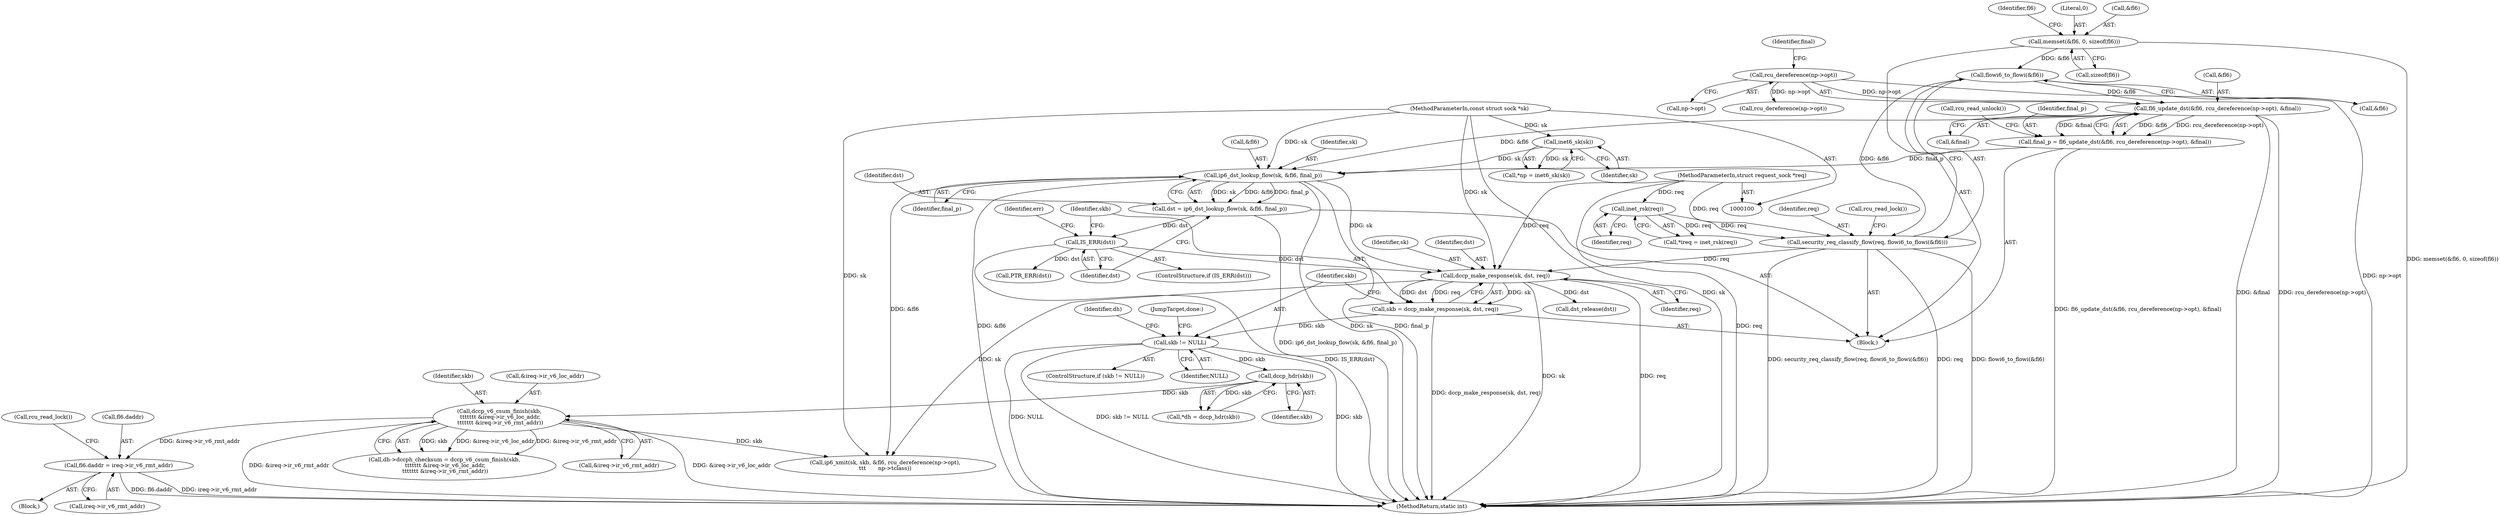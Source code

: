 digraph "0_linux_45f6fad84cc305103b28d73482b344d7f5b76f39_1@pointer" {
"1000243" [label="(Call,fl6.daddr = ireq->ir_v6_rmt_addr)"];
"1000233" [label="(Call,dccp_v6_csum_finish(skb,\n \t\t\t\t\t\t\t &ireq->ir_v6_loc_addr,\n \t\t\t\t\t\t\t &ireq->ir_v6_rmt_addr))"];
"1000227" [label="(Call,dccp_hdr(skb))"];
"1000220" [label="(Call,skb != NULL)"];
"1000213" [label="(Call,skb = dccp_make_response(sk, dst, req))"];
"1000215" [label="(Call,dccp_make_response(sk, dst, req))"];
"1000196" [label="(Call,ip6_dst_lookup_flow(sk, &fl6, final_p))"];
"1000112" [label="(Call,inet6_sk(sk))"];
"1000101" [label="(MethodParameterIn,const struct sock *sk)"];
"1000184" [label="(Call,fl6_update_dst(&fl6, rcu_dereference(np->opt), &final))"];
"1000178" [label="(Call,flowi6_to_flowi(&fl6))"];
"1000124" [label="(Call,memset(&fl6, 0, sizeof(fl6)))"];
"1000187" [label="(Call,rcu_dereference(np->opt))"];
"1000182" [label="(Call,final_p = fl6_update_dst(&fl6, rcu_dereference(np->opt), &final))"];
"1000202" [label="(Call,IS_ERR(dst))"];
"1000194" [label="(Call,dst = ip6_dst_lookup_flow(sk, &fl6, final_p))"];
"1000176" [label="(Call,security_req_classify_flow(req, flowi6_to_flowi(&fl6)))"];
"1000107" [label="(Call,inet_rsk(req))"];
"1000102" [label="(MethodParameterIn,struct request_sock *req)"];
"1000110" [label="(Call,*np = inet6_sk(sk))"];
"1000202" [label="(Call,IS_ERR(dst))"];
"1000182" [label="(Call,final_p = fl6_update_dst(&fl6, rcu_dereference(np->opt), &final))"];
"1000128" [label="(Call,sizeof(fl6))"];
"1000250" [label="(Call,rcu_read_lock())"];
"1000177" [label="(Identifier,req)"];
"1000113" [label="(Identifier,sk)"];
"1000227" [label="(Call,dccp_hdr(skb))"];
"1000220" [label="(Call,skb != NULL)"];
"1000178" [label="(Call,flowi6_to_flowi(&fl6))"];
"1000223" [label="(Block,)"];
"1000112" [label="(Call,inet6_sk(sk))"];
"1000107" [label="(Call,inet_rsk(req))"];
"1000124" [label="(Call,memset(&fl6, 0, sizeof(fl6)))"];
"1000270" [label="(JumpTarget,done:)"];
"1000207" [label="(Call,PTR_ERR(dst))"];
"1000247" [label="(Call,ireq->ir_v6_rmt_addr)"];
"1000214" [label="(Identifier,skb)"];
"1000194" [label="(Call,dst = ip6_dst_lookup_flow(sk, &fl6, final_p))"];
"1000184" [label="(Call,fl6_update_dst(&fl6, rcu_dereference(np->opt), &final))"];
"1000275" [label="(MethodReturn,static int)"];
"1000225" [label="(Call,*dh = dccp_hdr(skb))"];
"1000233" [label="(Call,dccp_v6_csum_finish(skb,\n \t\t\t\t\t\t\t &ireq->ir_v6_loc_addr,\n \t\t\t\t\t\t\t &ireq->ir_v6_rmt_addr))"];
"1000239" [label="(Call,&ireq->ir_v6_rmt_addr)"];
"1000235" [label="(Call,&ireq->ir_v6_loc_addr)"];
"1000213" [label="(Call,skb = dccp_make_response(sk, dst, req))"];
"1000228" [label="(Identifier,skb)"];
"1000218" [label="(Identifier,req)"];
"1000101" [label="(MethodParameterIn,const struct sock *sk)"];
"1000215" [label="(Call,dccp_make_response(sk, dst, req))"];
"1000216" [label="(Identifier,sk)"];
"1000197" [label="(Identifier,sk)"];
"1000187" [label="(Call,rcu_dereference(np->opt))"];
"1000271" [label="(Call,dst_release(dst))"];
"1000191" [label="(Call,&final)"];
"1000219" [label="(ControlStructure,if (skb != NULL))"];
"1000222" [label="(Identifier,NULL)"];
"1000102" [label="(MethodParameterIn,struct request_sock *req)"];
"1000132" [label="(Identifier,fl6)"];
"1000127" [label="(Literal,0)"];
"1000196" [label="(Call,ip6_dst_lookup_flow(sk, &fl6, final_p))"];
"1000203" [label="(Identifier,dst)"];
"1000176" [label="(Call,security_req_classify_flow(req, flowi6_to_flowi(&fl6)))"];
"1000193" [label="(Call,rcu_read_unlock())"];
"1000253" [label="(Call,ip6_xmit(sk, skb, &fl6, rcu_dereference(np->opt),\n\t\t\t       np->tclass))"];
"1000188" [label="(Call,np->opt)"];
"1000105" [label="(Call,*ireq = inet_rsk(req))"];
"1000244" [label="(Call,fl6.daddr)"];
"1000192" [label="(Identifier,final)"];
"1000217" [label="(Identifier,dst)"];
"1000234" [label="(Identifier,skb)"];
"1000221" [label="(Identifier,skb)"];
"1000183" [label="(Identifier,final_p)"];
"1000103" [label="(Block,)"];
"1000201" [label="(ControlStructure,if (IS_ERR(dst)))"];
"1000200" [label="(Identifier,final_p)"];
"1000243" [label="(Call,fl6.daddr = ireq->ir_v6_rmt_addr)"];
"1000108" [label="(Identifier,req)"];
"1000229" [label="(Call,dh->dccph_checksum = dccp_v6_csum_finish(skb,\n \t\t\t\t\t\t\t &ireq->ir_v6_loc_addr,\n \t\t\t\t\t\t\t &ireq->ir_v6_rmt_addr))"];
"1000125" [label="(Call,&fl6)"];
"1000206" [label="(Identifier,err)"];
"1000195" [label="(Identifier,dst)"];
"1000185" [label="(Call,&fl6)"];
"1000181" [label="(Call,rcu_read_lock())"];
"1000198" [label="(Call,&fl6)"];
"1000226" [label="(Identifier,dh)"];
"1000258" [label="(Call,rcu_dereference(np->opt))"];
"1000179" [label="(Call,&fl6)"];
"1000243" -> "1000223"  [label="AST: "];
"1000243" -> "1000247"  [label="CFG: "];
"1000244" -> "1000243"  [label="AST: "];
"1000247" -> "1000243"  [label="AST: "];
"1000250" -> "1000243"  [label="CFG: "];
"1000243" -> "1000275"  [label="DDG: fl6.daddr"];
"1000243" -> "1000275"  [label="DDG: ireq->ir_v6_rmt_addr"];
"1000233" -> "1000243"  [label="DDG: &ireq->ir_v6_rmt_addr"];
"1000233" -> "1000229"  [label="AST: "];
"1000233" -> "1000239"  [label="CFG: "];
"1000234" -> "1000233"  [label="AST: "];
"1000235" -> "1000233"  [label="AST: "];
"1000239" -> "1000233"  [label="AST: "];
"1000229" -> "1000233"  [label="CFG: "];
"1000233" -> "1000275"  [label="DDG: &ireq->ir_v6_rmt_addr"];
"1000233" -> "1000275"  [label="DDG: &ireq->ir_v6_loc_addr"];
"1000233" -> "1000229"  [label="DDG: skb"];
"1000233" -> "1000229"  [label="DDG: &ireq->ir_v6_loc_addr"];
"1000233" -> "1000229"  [label="DDG: &ireq->ir_v6_rmt_addr"];
"1000227" -> "1000233"  [label="DDG: skb"];
"1000233" -> "1000253"  [label="DDG: skb"];
"1000227" -> "1000225"  [label="AST: "];
"1000227" -> "1000228"  [label="CFG: "];
"1000228" -> "1000227"  [label="AST: "];
"1000225" -> "1000227"  [label="CFG: "];
"1000227" -> "1000225"  [label="DDG: skb"];
"1000220" -> "1000227"  [label="DDG: skb"];
"1000220" -> "1000219"  [label="AST: "];
"1000220" -> "1000222"  [label="CFG: "];
"1000221" -> "1000220"  [label="AST: "];
"1000222" -> "1000220"  [label="AST: "];
"1000226" -> "1000220"  [label="CFG: "];
"1000270" -> "1000220"  [label="CFG: "];
"1000220" -> "1000275"  [label="DDG: skb"];
"1000220" -> "1000275"  [label="DDG: NULL"];
"1000220" -> "1000275"  [label="DDG: skb != NULL"];
"1000213" -> "1000220"  [label="DDG: skb"];
"1000213" -> "1000103"  [label="AST: "];
"1000213" -> "1000215"  [label="CFG: "];
"1000214" -> "1000213"  [label="AST: "];
"1000215" -> "1000213"  [label="AST: "];
"1000221" -> "1000213"  [label="CFG: "];
"1000213" -> "1000275"  [label="DDG: dccp_make_response(sk, dst, req)"];
"1000215" -> "1000213"  [label="DDG: sk"];
"1000215" -> "1000213"  [label="DDG: dst"];
"1000215" -> "1000213"  [label="DDG: req"];
"1000215" -> "1000218"  [label="CFG: "];
"1000216" -> "1000215"  [label="AST: "];
"1000217" -> "1000215"  [label="AST: "];
"1000218" -> "1000215"  [label="AST: "];
"1000215" -> "1000275"  [label="DDG: sk"];
"1000215" -> "1000275"  [label="DDG: req"];
"1000196" -> "1000215"  [label="DDG: sk"];
"1000101" -> "1000215"  [label="DDG: sk"];
"1000202" -> "1000215"  [label="DDG: dst"];
"1000176" -> "1000215"  [label="DDG: req"];
"1000102" -> "1000215"  [label="DDG: req"];
"1000215" -> "1000253"  [label="DDG: sk"];
"1000215" -> "1000271"  [label="DDG: dst"];
"1000196" -> "1000194"  [label="AST: "];
"1000196" -> "1000200"  [label="CFG: "];
"1000197" -> "1000196"  [label="AST: "];
"1000198" -> "1000196"  [label="AST: "];
"1000200" -> "1000196"  [label="AST: "];
"1000194" -> "1000196"  [label="CFG: "];
"1000196" -> "1000275"  [label="DDG: sk"];
"1000196" -> "1000275"  [label="DDG: final_p"];
"1000196" -> "1000275"  [label="DDG: &fl6"];
"1000196" -> "1000194"  [label="DDG: sk"];
"1000196" -> "1000194"  [label="DDG: &fl6"];
"1000196" -> "1000194"  [label="DDG: final_p"];
"1000112" -> "1000196"  [label="DDG: sk"];
"1000101" -> "1000196"  [label="DDG: sk"];
"1000184" -> "1000196"  [label="DDG: &fl6"];
"1000182" -> "1000196"  [label="DDG: final_p"];
"1000196" -> "1000253"  [label="DDG: &fl6"];
"1000112" -> "1000110"  [label="AST: "];
"1000112" -> "1000113"  [label="CFG: "];
"1000113" -> "1000112"  [label="AST: "];
"1000110" -> "1000112"  [label="CFG: "];
"1000112" -> "1000110"  [label="DDG: sk"];
"1000101" -> "1000112"  [label="DDG: sk"];
"1000101" -> "1000100"  [label="AST: "];
"1000101" -> "1000275"  [label="DDG: sk"];
"1000101" -> "1000253"  [label="DDG: sk"];
"1000184" -> "1000182"  [label="AST: "];
"1000184" -> "1000191"  [label="CFG: "];
"1000185" -> "1000184"  [label="AST: "];
"1000187" -> "1000184"  [label="AST: "];
"1000191" -> "1000184"  [label="AST: "];
"1000182" -> "1000184"  [label="CFG: "];
"1000184" -> "1000275"  [label="DDG: rcu_dereference(np->opt)"];
"1000184" -> "1000275"  [label="DDG: &final"];
"1000184" -> "1000182"  [label="DDG: &fl6"];
"1000184" -> "1000182"  [label="DDG: rcu_dereference(np->opt)"];
"1000184" -> "1000182"  [label="DDG: &final"];
"1000178" -> "1000184"  [label="DDG: &fl6"];
"1000187" -> "1000184"  [label="DDG: np->opt"];
"1000178" -> "1000176"  [label="AST: "];
"1000178" -> "1000179"  [label="CFG: "];
"1000179" -> "1000178"  [label="AST: "];
"1000176" -> "1000178"  [label="CFG: "];
"1000178" -> "1000176"  [label="DDG: &fl6"];
"1000124" -> "1000178"  [label="DDG: &fl6"];
"1000124" -> "1000103"  [label="AST: "];
"1000124" -> "1000128"  [label="CFG: "];
"1000125" -> "1000124"  [label="AST: "];
"1000127" -> "1000124"  [label="AST: "];
"1000128" -> "1000124"  [label="AST: "];
"1000132" -> "1000124"  [label="CFG: "];
"1000124" -> "1000275"  [label="DDG: memset(&fl6, 0, sizeof(fl6))"];
"1000187" -> "1000188"  [label="CFG: "];
"1000188" -> "1000187"  [label="AST: "];
"1000192" -> "1000187"  [label="CFG: "];
"1000187" -> "1000275"  [label="DDG: np->opt"];
"1000187" -> "1000258"  [label="DDG: np->opt"];
"1000182" -> "1000103"  [label="AST: "];
"1000183" -> "1000182"  [label="AST: "];
"1000193" -> "1000182"  [label="CFG: "];
"1000182" -> "1000275"  [label="DDG: fl6_update_dst(&fl6, rcu_dereference(np->opt), &final)"];
"1000202" -> "1000201"  [label="AST: "];
"1000202" -> "1000203"  [label="CFG: "];
"1000203" -> "1000202"  [label="AST: "];
"1000206" -> "1000202"  [label="CFG: "];
"1000214" -> "1000202"  [label="CFG: "];
"1000202" -> "1000275"  [label="DDG: IS_ERR(dst)"];
"1000194" -> "1000202"  [label="DDG: dst"];
"1000202" -> "1000207"  [label="DDG: dst"];
"1000194" -> "1000103"  [label="AST: "];
"1000195" -> "1000194"  [label="AST: "];
"1000203" -> "1000194"  [label="CFG: "];
"1000194" -> "1000275"  [label="DDG: ip6_dst_lookup_flow(sk, &fl6, final_p)"];
"1000176" -> "1000103"  [label="AST: "];
"1000177" -> "1000176"  [label="AST: "];
"1000181" -> "1000176"  [label="CFG: "];
"1000176" -> "1000275"  [label="DDG: flowi6_to_flowi(&fl6)"];
"1000176" -> "1000275"  [label="DDG: security_req_classify_flow(req, flowi6_to_flowi(&fl6))"];
"1000176" -> "1000275"  [label="DDG: req"];
"1000107" -> "1000176"  [label="DDG: req"];
"1000102" -> "1000176"  [label="DDG: req"];
"1000107" -> "1000105"  [label="AST: "];
"1000107" -> "1000108"  [label="CFG: "];
"1000108" -> "1000107"  [label="AST: "];
"1000105" -> "1000107"  [label="CFG: "];
"1000107" -> "1000105"  [label="DDG: req"];
"1000102" -> "1000107"  [label="DDG: req"];
"1000102" -> "1000100"  [label="AST: "];
"1000102" -> "1000275"  [label="DDG: req"];
}
